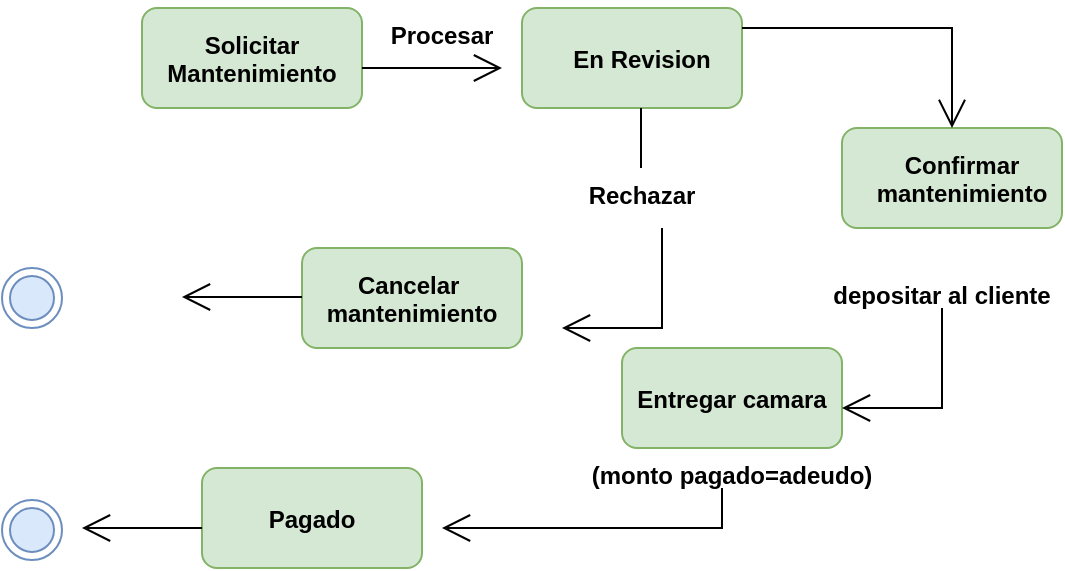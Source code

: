 <mxfile version="20.0.1" type="device"><diagram id="ysaEfkYkjc_ens4K0La-" name="Page-1"><mxGraphModel dx="546" dy="421" grid="1" gridSize="10" guides="1" tooltips="1" connect="1" arrows="1" fold="1" page="1" pageScale="1" pageWidth="827" pageHeight="1169" math="0" shadow="0"><root><mxCell id="0"/><mxCell id="1" parent="0"/><mxCell id="TH4ELj8HoB-ggIuyvG65-1" value="" style="rounded=1;whiteSpace=wrap;html=1;fillColor=#d5e8d4;strokeColor=#82b366;" vertex="1" parent="1"><mxGeometry x="170" y="80" width="110" height="50" as="geometry"/></mxCell><mxCell id="TH4ELj8HoB-ggIuyvG65-2" value="" style="rounded=1;whiteSpace=wrap;html=1;fillColor=#d5e8d4;strokeColor=#82b366;" vertex="1" parent="1"><mxGeometry x="360" y="80" width="110" height="50" as="geometry"/></mxCell><mxCell id="TH4ELj8HoB-ggIuyvG65-3" value="" style="rounded=1;whiteSpace=wrap;html=1;fillColor=#d5e8d4;strokeColor=#82b366;" vertex="1" parent="1"><mxGeometry x="520" y="140" width="110" height="50" as="geometry"/></mxCell><mxCell id="TH4ELj8HoB-ggIuyvG65-4" value="" style="rounded=1;whiteSpace=wrap;html=1;fillColor=#d5e8d4;strokeColor=#82b366;" vertex="1" parent="1"><mxGeometry x="250" y="200" width="110" height="50" as="geometry"/></mxCell><mxCell id="TH4ELj8HoB-ggIuyvG65-5" value="" style="rounded=1;whiteSpace=wrap;html=1;fillColor=#d5e8d4;strokeColor=#82b366;" vertex="1" parent="1"><mxGeometry x="410" y="250" width="110" height="50" as="geometry"/></mxCell><mxCell id="TH4ELj8HoB-ggIuyvG65-6" value="" style="rounded=1;whiteSpace=wrap;html=1;fillColor=#d5e8d4;strokeColor=#82b366;" vertex="1" parent="1"><mxGeometry x="200" y="310" width="110" height="50" as="geometry"/></mxCell><mxCell id="TH4ELj8HoB-ggIuyvG65-7" value="Solicitar&#10;Mantenimiento" style="text;align=center;fontStyle=1;verticalAlign=middle;spacingLeft=3;spacingRight=3;strokeColor=none;rotatable=0;points=[[0,0.5],[1,0.5]];portConstraint=eastwest;" vertex="1" parent="1"><mxGeometry x="185" y="92" width="80" height="26" as="geometry"/></mxCell><mxCell id="TH4ELj8HoB-ggIuyvG65-8" value="En Revision" style="text;align=center;fontStyle=1;verticalAlign=middle;spacingLeft=3;spacingRight=3;rotatable=0;points=[[0,0.5],[1,0.5]];portConstraint=eastwest;" vertex="1" parent="1"><mxGeometry x="380" y="92" width="80" height="26" as="geometry"/></mxCell><mxCell id="TH4ELj8HoB-ggIuyvG65-9" value="Cancelar &#10;mantenimiento" style="text;align=center;fontStyle=1;verticalAlign=middle;spacingLeft=3;spacingRight=3;strokeColor=none;rotatable=0;points=[[0,0.5],[1,0.5]];portConstraint=eastwest;" vertex="1" parent="1"><mxGeometry x="265" y="212" width="80" height="26" as="geometry"/></mxCell><mxCell id="TH4ELj8HoB-ggIuyvG65-10" value="Confirmar&#10;mantenimiento" style="text;align=center;fontStyle=1;verticalAlign=middle;spacingLeft=3;spacingRight=3;rotatable=0;points=[[0,0.5],[1,0.5]];portConstraint=eastwest;" vertex="1" parent="1"><mxGeometry x="540" y="152" width="80" height="26" as="geometry"/></mxCell><mxCell id="TH4ELj8HoB-ggIuyvG65-11" value="Entregar camara" style="text;align=center;fontStyle=1;verticalAlign=middle;spacingLeft=3;spacingRight=3;strokeColor=none;rotatable=0;points=[[0,0.5],[1,0.5]];portConstraint=eastwest;" vertex="1" parent="1"><mxGeometry x="425" y="262" width="80" height="26" as="geometry"/></mxCell><mxCell id="TH4ELj8HoB-ggIuyvG65-12" value="Pagado" style="text;align=center;fontStyle=1;verticalAlign=middle;spacingLeft=3;spacingRight=3;strokeColor=none;rotatable=0;points=[[0,0.5],[1,0.5]];portConstraint=eastwest;" vertex="1" parent="1"><mxGeometry x="215" y="322" width="80" height="26" as="geometry"/></mxCell><mxCell id="TH4ELj8HoB-ggIuyvG65-13" value="" style="endArrow=open;endFill=1;endSize=12;html=1;rounded=0;" edge="1" parent="1"><mxGeometry width="160" relative="1" as="geometry"><mxPoint x="280" y="110" as="sourcePoint"/><mxPoint x="350" y="110" as="targetPoint"/></mxGeometry></mxCell><mxCell id="TH4ELj8HoB-ggIuyvG65-14" value="Procesar" style="text;align=center;fontStyle=1;verticalAlign=middle;spacingLeft=3;spacingRight=3;strokeColor=none;rotatable=0;points=[[0,0.5],[1,0.5]];portConstraint=eastwest;" vertex="1" parent="1"><mxGeometry x="280" y="80" width="80" height="26" as="geometry"/></mxCell><mxCell id="TH4ELj8HoB-ggIuyvG65-15" value="" style="endArrow=open;endFill=1;endSize=12;html=1;rounded=0;entryX=0.5;entryY=0;entryDx=0;entryDy=0;" edge="1" parent="1" target="TH4ELj8HoB-ggIuyvG65-3"><mxGeometry width="160" relative="1" as="geometry"><mxPoint x="490" y="90" as="sourcePoint"/><mxPoint x="650" y="90" as="targetPoint"/><Array as="points"><mxPoint x="470" y="90"/><mxPoint x="575" y="90"/></Array></mxGeometry></mxCell><mxCell id="TH4ELj8HoB-ggIuyvG65-16" value="" style="endArrow=open;endFill=1;endSize=12;html=1;rounded=0;" edge="1" parent="1"><mxGeometry width="160" relative="1" as="geometry"><mxPoint x="460" y="330" as="sourcePoint"/><mxPoint x="320" y="340" as="targetPoint"/><Array as="points"><mxPoint x="460" y="330"/><mxPoint x="460" y="320"/><mxPoint x="460" y="340"/></Array></mxGeometry></mxCell><mxCell id="TH4ELj8HoB-ggIuyvG65-17" value="Rechazar" style="text;align=center;fontStyle=1;verticalAlign=middle;spacingLeft=3;spacingRight=3;strokeColor=none;rotatable=0;points=[[0,0.5],[1,0.5]];portConstraint=eastwest;" vertex="1" parent="1"><mxGeometry x="380" y="160" width="80" height="26" as="geometry"/></mxCell><mxCell id="TH4ELj8HoB-ggIuyvG65-18" value="" style="endArrow=none;html=1;rounded=0;" edge="1" parent="1"><mxGeometry width="50" height="50" relative="1" as="geometry"><mxPoint x="419.5" y="160" as="sourcePoint"/><mxPoint x="419.5" y="130" as="targetPoint"/></mxGeometry></mxCell><mxCell id="TH4ELj8HoB-ggIuyvG65-19" value="" style="endArrow=open;endFill=1;endSize=12;html=1;rounded=0;" edge="1" parent="1"><mxGeometry width="160" relative="1" as="geometry"><mxPoint x="570" y="240" as="sourcePoint"/><mxPoint x="520" y="280" as="targetPoint"/><Array as="points"><mxPoint x="570" y="240"/><mxPoint x="570" y="230"/><mxPoint x="570" y="280"/></Array></mxGeometry></mxCell><mxCell id="TH4ELj8HoB-ggIuyvG65-20" value="depositar al cliente" style="text;align=center;fontStyle=1;verticalAlign=middle;spacingLeft=3;spacingRight=3;strokeColor=none;rotatable=0;points=[[0,0.5],[1,0.5]];portConstraint=eastwest;" vertex="1" parent="1"><mxGeometry x="530" y="210" width="80" height="26" as="geometry"/></mxCell><mxCell id="TH4ELj8HoB-ggIuyvG65-21" value="" style="endArrow=open;endFill=1;endSize=12;html=1;rounded=0;" edge="1" parent="1"><mxGeometry width="160" relative="1" as="geometry"><mxPoint x="430" y="200" as="sourcePoint"/><mxPoint x="380" y="240" as="targetPoint"/><Array as="points"><mxPoint x="430" y="200"/><mxPoint x="430" y="190"/><mxPoint x="430" y="240"/></Array></mxGeometry></mxCell><mxCell id="TH4ELj8HoB-ggIuyvG65-22" value="(monto pagado=adeudo)" style="text;align=center;fontStyle=1;verticalAlign=middle;spacingLeft=3;spacingRight=3;strokeColor=none;rotatable=0;points=[[0,0.5],[1,0.5]];portConstraint=eastwest;" vertex="1" parent="1"><mxGeometry x="425" y="300" width="80" height="26" as="geometry"/></mxCell><mxCell id="TH4ELj8HoB-ggIuyvG65-23" value="" style="endArrow=open;endFill=1;endSize=12;html=1;rounded=0;" edge="1" parent="1"><mxGeometry width="160" relative="1" as="geometry"><mxPoint x="250" y="224.5" as="sourcePoint"/><mxPoint x="190" y="224.5" as="targetPoint"/></mxGeometry></mxCell><mxCell id="TH4ELj8HoB-ggIuyvG65-24" value="" style="endArrow=open;endFill=1;endSize=12;html=1;rounded=0;" edge="1" parent="1"><mxGeometry width="160" relative="1" as="geometry"><mxPoint x="200" y="340" as="sourcePoint"/><mxPoint x="140" y="340" as="targetPoint"/></mxGeometry></mxCell><mxCell id="TH4ELj8HoB-ggIuyvG65-25" value="" style="ellipse;html=1;shape=endState;fillColor=#dae8fc;strokeColor=#6c8ebf;" vertex="1" parent="1"><mxGeometry x="100" y="326" width="30" height="30" as="geometry"/></mxCell><mxCell id="TH4ELj8HoB-ggIuyvG65-26" value="" style="ellipse;html=1;shape=endState;fillColor=#dae8fc;strokeColor=#6c8ebf;" vertex="1" parent="1"><mxGeometry x="100" y="210" width="30" height="30" as="geometry"/></mxCell></root></mxGraphModel></diagram></mxfile>